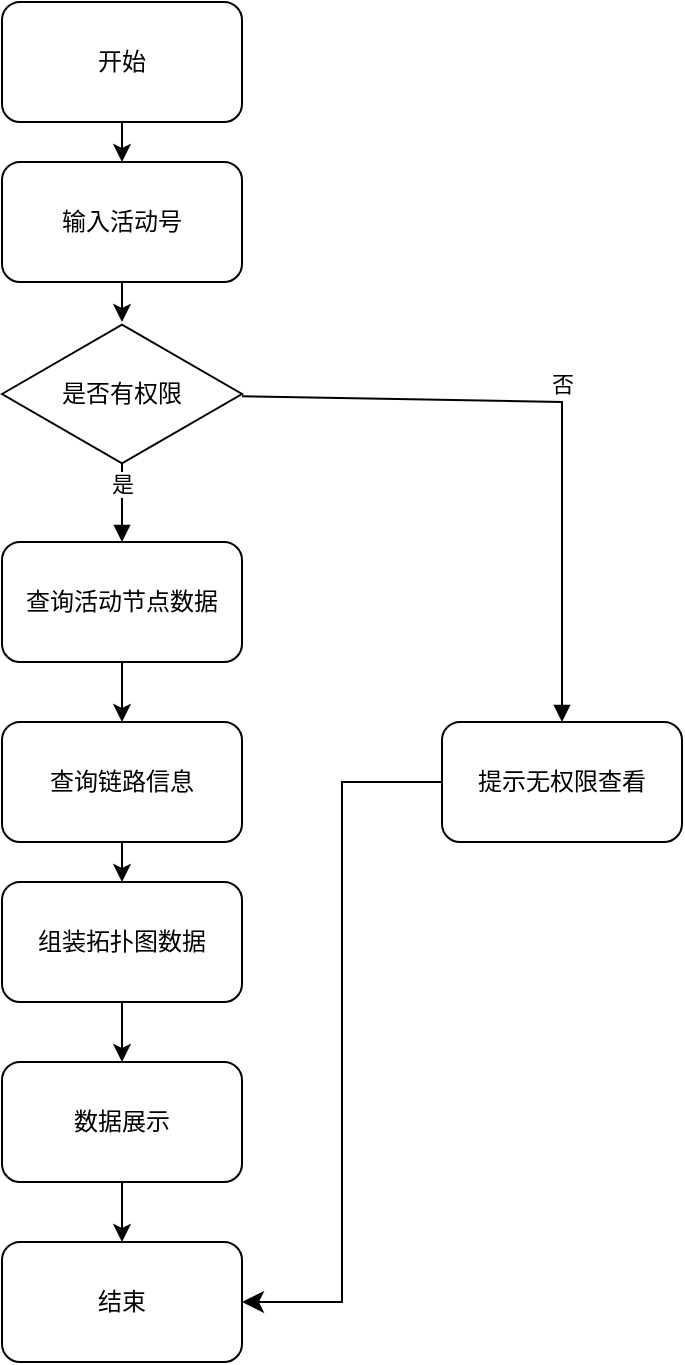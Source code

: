<mxfile version="20.8.16" type="github">
  <diagram name="第 1 页" id="TZS3HEvdtLpuRWtxpCop">
    <mxGraphModel dx="1235" dy="684" grid="1" gridSize="10" guides="1" tooltips="1" connect="1" arrows="1" fold="1" page="1" pageScale="1" pageWidth="827" pageHeight="1169" math="0" shadow="0">
      <root>
        <mxCell id="0" />
        <mxCell id="1" parent="0" />
        <mxCell id="lxpuxZHQ-GjwjwaD3WZ6-1" value="开始" style="rounded=1;whiteSpace=wrap;html=1;" vertex="1" parent="1">
          <mxGeometry x="370" y="40" width="120" height="60" as="geometry" />
        </mxCell>
        <mxCell id="lxpuxZHQ-GjwjwaD3WZ6-2" value="输入活动号" style="rounded=1;whiteSpace=wrap;html=1;" vertex="1" parent="1">
          <mxGeometry x="370" y="120" width="120" height="60" as="geometry" />
        </mxCell>
        <mxCell id="lxpuxZHQ-GjwjwaD3WZ6-3" value="是否有权限" style="html=1;whiteSpace=wrap;aspect=fixed;shape=isoRectangle;" vertex="1" parent="1">
          <mxGeometry x="370" y="200" width="120" height="72" as="geometry" />
        </mxCell>
        <mxCell id="lxpuxZHQ-GjwjwaD3WZ6-4" value="查询活动节点数据" style="rounded=1;whiteSpace=wrap;html=1;" vertex="1" parent="1">
          <mxGeometry x="370" y="310" width="120" height="60" as="geometry" />
        </mxCell>
        <mxCell id="lxpuxZHQ-GjwjwaD3WZ6-6" value="查询链路信息" style="rounded=1;whiteSpace=wrap;html=1;" vertex="1" parent="1">
          <mxGeometry x="370" y="400" width="120" height="60" as="geometry" />
        </mxCell>
        <mxCell id="lxpuxZHQ-GjwjwaD3WZ6-7" value="组装拓扑图数据" style="rounded=1;whiteSpace=wrap;html=1;" vertex="1" parent="1">
          <mxGeometry x="370" y="480" width="120" height="60" as="geometry" />
        </mxCell>
        <mxCell id="lxpuxZHQ-GjwjwaD3WZ6-8" value="数据展示" style="rounded=1;whiteSpace=wrap;html=1;" vertex="1" parent="1">
          <mxGeometry x="370" y="570" width="120" height="60" as="geometry" />
        </mxCell>
        <mxCell id="lxpuxZHQ-GjwjwaD3WZ6-9" value="结束" style="rounded=1;whiteSpace=wrap;html=1;" vertex="1" parent="1">
          <mxGeometry x="370" y="660" width="120" height="60" as="geometry" />
        </mxCell>
        <mxCell id="lxpuxZHQ-GjwjwaD3WZ6-10" value="提示无权限查看" style="rounded=1;whiteSpace=wrap;html=1;" vertex="1" parent="1">
          <mxGeometry x="590" y="400" width="120" height="60" as="geometry" />
        </mxCell>
        <mxCell id="lxpuxZHQ-GjwjwaD3WZ6-12" value="" style="endArrow=classic;html=1;rounded=0;" edge="1" parent="1" source="lxpuxZHQ-GjwjwaD3WZ6-1" target="lxpuxZHQ-GjwjwaD3WZ6-2">
          <mxGeometry width="50" height="50" relative="1" as="geometry">
            <mxPoint x="280" y="290" as="sourcePoint" />
            <mxPoint x="440" y="420" as="targetPoint" />
          </mxGeometry>
        </mxCell>
        <mxCell id="lxpuxZHQ-GjwjwaD3WZ6-13" value="" style="endArrow=classic;html=1;rounded=0;" edge="1" parent="1" source="lxpuxZHQ-GjwjwaD3WZ6-7" target="lxpuxZHQ-GjwjwaD3WZ6-8">
          <mxGeometry width="50" height="50" relative="1" as="geometry">
            <mxPoint x="560" y="540" as="sourcePoint" />
            <mxPoint x="440" y="220" as="targetPoint" />
          </mxGeometry>
        </mxCell>
        <mxCell id="lxpuxZHQ-GjwjwaD3WZ6-16" value="" style="endArrow=classic;html=1;rounded=0;" edge="1" parent="1" source="lxpuxZHQ-GjwjwaD3WZ6-4" target="lxpuxZHQ-GjwjwaD3WZ6-6">
          <mxGeometry width="50" height="50" relative="1" as="geometry">
            <mxPoint x="390" y="370" as="sourcePoint" />
            <mxPoint x="440" y="320" as="targetPoint" />
          </mxGeometry>
        </mxCell>
        <mxCell id="lxpuxZHQ-GjwjwaD3WZ6-17" value="" style="endArrow=classic;html=1;rounded=0;" edge="1" parent="1" source="lxpuxZHQ-GjwjwaD3WZ6-6" target="lxpuxZHQ-GjwjwaD3WZ6-7">
          <mxGeometry width="50" height="50" relative="1" as="geometry">
            <mxPoint x="390" y="370" as="sourcePoint" />
            <mxPoint x="440" y="320" as="targetPoint" />
          </mxGeometry>
        </mxCell>
        <mxCell id="lxpuxZHQ-GjwjwaD3WZ6-19" value="是" style="html=1;verticalAlign=bottom;endArrow=block;rounded=0;" edge="1" parent="1" target="lxpuxZHQ-GjwjwaD3WZ6-4">
          <mxGeometry width="80" relative="1" as="geometry">
            <mxPoint x="430" y="270" as="sourcePoint" />
            <mxPoint x="430" y="260" as="targetPoint" />
          </mxGeometry>
        </mxCell>
        <mxCell id="lxpuxZHQ-GjwjwaD3WZ6-20" value="否" style="html=1;verticalAlign=bottom;endArrow=block;rounded=0;" edge="1" parent="1" source="lxpuxZHQ-GjwjwaD3WZ6-3" target="lxpuxZHQ-GjwjwaD3WZ6-10">
          <mxGeometry width="80" relative="1" as="geometry">
            <mxPoint x="700" y="230" as="sourcePoint" />
            <mxPoint x="450" y="240" as="targetPoint" />
            <Array as="points">
              <mxPoint x="650" y="240" />
            </Array>
          </mxGeometry>
        </mxCell>
        <mxCell id="lxpuxZHQ-GjwjwaD3WZ6-22" value="" style="edgeStyle=elbowEdgeStyle;elbow=horizontal;endArrow=classic;html=1;curved=0;rounded=0;endSize=8;startSize=8;" edge="1" parent="1" source="lxpuxZHQ-GjwjwaD3WZ6-10" target="lxpuxZHQ-GjwjwaD3WZ6-9">
          <mxGeometry width="50" height="50" relative="1" as="geometry">
            <mxPoint x="390" y="530" as="sourcePoint" />
            <mxPoint x="440" y="480" as="targetPoint" />
          </mxGeometry>
        </mxCell>
        <mxCell id="lxpuxZHQ-GjwjwaD3WZ6-23" value="" style="endArrow=classic;html=1;rounded=0;" edge="1" parent="1" source="lxpuxZHQ-GjwjwaD3WZ6-8" target="lxpuxZHQ-GjwjwaD3WZ6-9">
          <mxGeometry width="50" height="50" relative="1" as="geometry">
            <mxPoint x="390" y="530" as="sourcePoint" />
            <mxPoint x="440" y="480" as="targetPoint" />
          </mxGeometry>
        </mxCell>
        <mxCell id="lxpuxZHQ-GjwjwaD3WZ6-25" value="" style="endArrow=classic;html=1;rounded=0;" edge="1" parent="1" source="lxpuxZHQ-GjwjwaD3WZ6-2" target="lxpuxZHQ-GjwjwaD3WZ6-3">
          <mxGeometry width="50" height="50" relative="1" as="geometry">
            <mxPoint x="390" y="230" as="sourcePoint" />
            <mxPoint x="440" y="180" as="targetPoint" />
          </mxGeometry>
        </mxCell>
      </root>
    </mxGraphModel>
  </diagram>
</mxfile>
